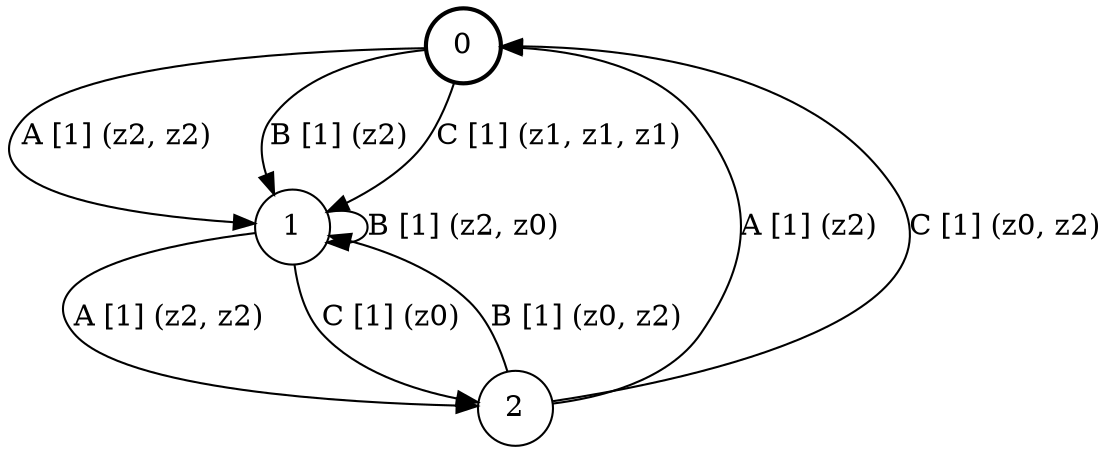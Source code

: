 # generated file, don't try to modify
# command: dot -Tpng <filename> > tree.png
digraph Automaton {
    node [shape = circle];
    0 [style = "bold"];
    0 -> 1 [label = "A [1] (z2, z2) "];
    0 -> 1 [label = "B [1] (z2) "];
    0 -> 1 [label = "C [1] (z1, z1, z1) "];
    1 -> 2 [label = "A [1] (z2, z2) "];
    1 -> 1 [label = "B [1] (z2, z0) "];
    1 -> 2 [label = "C [1] (z0) "];
    2 -> 0 [label = "A [1] (z2) "];
    2 -> 1 [label = "B [1] (z0, z2) "];
    2 -> 0 [label = "C [1] (z0, z2) "];
}
